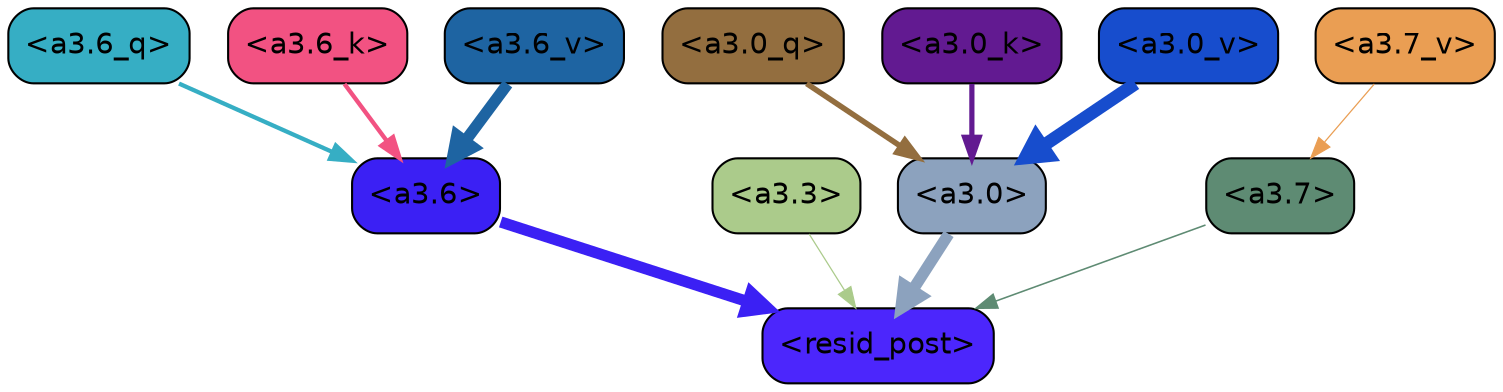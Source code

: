 strict digraph "" {
	graph [bgcolor=transparent,
		layout=dot,
		overlap=false,
		splines=true
	];
	"<a3.7>"	[color=black,
		fillcolor="#5e8b73",
		fontname=Helvetica,
		shape=box,
		style="filled, rounded"];
	"<resid_post>"	[color=black,
		fillcolor="#4c26fc",
		fontname=Helvetica,
		shape=box,
		style="filled, rounded"];
	"<a3.7>" -> "<resid_post>"	[color="#5e8b73",
		penwidth=0.7595263123512268];
	"<a3.6>"	[color=black,
		fillcolor="#3b20f4",
		fontname=Helvetica,
		shape=box,
		style="filled, rounded"];
	"<a3.6>" -> "<resid_post>"	[color="#3b20f4",
		penwidth=5.40013587474823];
	"<a3.3>"	[color=black,
		fillcolor="#abcb8b",
		fontname=Helvetica,
		shape=box,
		style="filled, rounded"];
	"<a3.3>" -> "<resid_post>"	[color="#abcb8b",
		penwidth=0.6];
	"<a3.0>"	[color=black,
		fillcolor="#8ca2be",
		fontname=Helvetica,
		shape=box,
		style="filled, rounded"];
	"<a3.0>" -> "<resid_post>"	[color="#8ca2be",
		penwidth=5.540827631950378];
	"<a3.6_q>"	[color=black,
		fillcolor="#36aec4",
		fontname=Helvetica,
		shape=box,
		style="filled, rounded"];
	"<a3.6_q>" -> "<a3.6>"	[color="#36aec4",
		penwidth=2.0530722737312317];
	"<a3.0_q>"	[color=black,
		fillcolor="#936e3f",
		fontname=Helvetica,
		shape=box,
		style="filled, rounded"];
	"<a3.0_q>" -> "<a3.0>"	[color="#936e3f",
		penwidth=2.681713283061981];
	"<a3.6_k>"	[color=black,
		fillcolor="#f25282",
		fontname=Helvetica,
		shape=box,
		style="filled, rounded"];
	"<a3.6_k>" -> "<a3.6>"	[color="#f25282",
		penwidth=2.080081820487976];
	"<a3.0_k>"	[color=black,
		fillcolor="#621a91",
		fontname=Helvetica,
		shape=box,
		style="filled, rounded"];
	"<a3.0_k>" -> "<a3.0>"	[color="#621a91",
		penwidth=2.4920601844787598];
	"<a3.7_v>"	[color=black,
		fillcolor="#ea9e53",
		fontname=Helvetica,
		shape=box,
		style="filled, rounded"];
	"<a3.7_v>" -> "<a3.7>"	[color="#ea9e53",
		penwidth=0.6];
	"<a3.6_v>"	[color=black,
		fillcolor="#1e64a2",
		fontname=Helvetica,
		shape=box,
		style="filled, rounded"];
	"<a3.6_v>" -> "<a3.6>"	[color="#1e64a2",
		penwidth=5.522058844566345];
	"<a3.0_v>"	[color=black,
		fillcolor="#174dcd",
		fontname=Helvetica,
		shape=box,
		style="filled, rounded"];
	"<a3.0_v>" -> "<a3.0>"	[color="#174dcd",
		penwidth=6.184832274913788];
}
